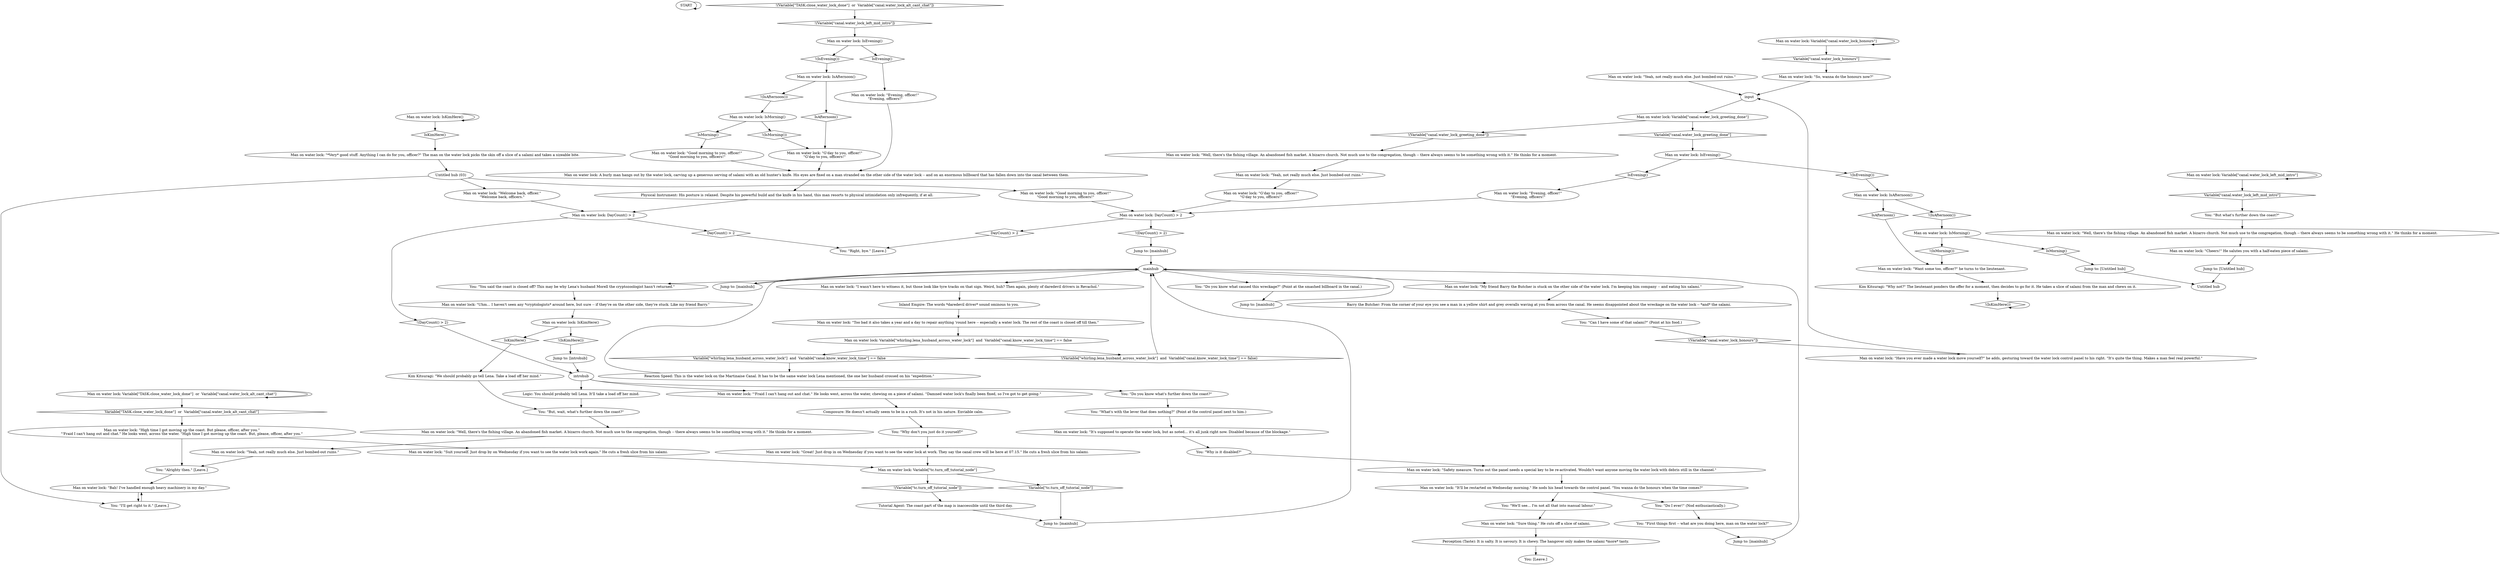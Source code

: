# CANAL / MAN ON WATER LOCK
# A man is eating salami on the water lock.
# ==================================================
digraph G {
	  0 [label="START"];
	  1 [label="input"];
	  2 [label="Untitled hub (03)"];
	  3 [label="Jump to: [introhub]"];
	  4 [label="Logic: You should probably tell Lena. It'll take a load off her mind."];
	  5 [label="You: \"Do you know what caused this wreckage?\" (Point at the smashed billboard in the canal.)"];
	  6 [label="You: \"Right, bye.\" [Leave.]"];
	  7 [label="Man on water lock: Variable[\"TASK.close_water_lock_done\"]  or  Variable[\"canal.water_lock_alt_cant_chat\"]"];
	  8 [label="Variable[\"TASK.close_water_lock_done\"]  or  Variable[\"canal.water_lock_alt_cant_chat\"]", shape=diamond];
	  9 [label="!(Variable[\"TASK.close_water_lock_done\"]  or  Variable[\"canal.water_lock_alt_cant_chat\"])", shape=diamond];
	  10 [label="Jump to: [Untitled hub]"];
	  11 [label="Man on water lock: \"Good morning to you, officer!\"\n\"Good morning to you, officers!\""];
	  12 [label="You: \"But what's further down the coast?\""];
	  13 [label="Man on water lock: \"Welcome back, officer.\"\n\"Welcome back, officers.\""];
	  14 [label="You: \"Why don't you just do it yourself?\""];
	  15 [label="Man on water lock: Variable[\"canal.water_lock_honours\"]"];
	  16 [label="Variable[\"canal.water_lock_honours\"]", shape=diamond];
	  17 [label="!(Variable[\"canal.water_lock_honours\"])", shape=diamond];
	  18 [label="Man on water lock: \"Sure thing.\" He cuts off a slice of salami."];
	  19 [label="Man on water lock: \"Suit yourself. Just drop by on Wednesday if you want to see the water lock work again.\" He cuts a fresh slice from his salami."];
	  20 [label="You: \"But, wait, what's further down the coast?\""];
	  21 [label="Jump to: [mainhub]"];
	  22 [label="Man on water lock: \"I wasn't here to witness it, but those look like tyre tracks on that sign. Weird, huh? Then again, plenty of daredevil drivers in Revachol.\""];
	  23 [label="You: \"Do you know what's further down the coast?\""];
	  24 [label="You: [Leave.]"];
	  25 [label="Man on water lock: IsKimHere()"];
	  26 [label="IsKimHere()", shape=diamond];
	  27 [label="!(IsKimHere())", shape=diamond];
	  28 [label="Jump to: [mainhub]"];
	  29 [label="Man on water lock: \"My friend Barry the Butcher is stuck on the other side of the water lock. I'm keeping him company -- and eating his salami.\""];
	  30 [label="You: \"You said the coast is closed off? This may be why Lena's husband Morell the cryptozoologist hasn't returned.\""];
	  31 [label="You: \"Can I have some of that salami?\" (Point at his food.)"];
	  32 [label="Man on water lock: \"*Very* good stuff. Anything I can do for you, officer?\" The man on the water lock picks the skin off a slice of a salami and takes a sizeable bite."];
	  33 [label="Man on water lock: \"Want some too, officer?\" he turns to the lieutenant."];
	  34 [label="Man on water lock: \"G'day to you, officer!\"\n\"G'day to you, officers!\""];
	  35 [label="Jump to: [mainhub]"];
	  36 [label="You: \"What's with the lever that does nothing?\" (Point at the control panel next to him.)"];
	  37 [label="Man on water lock: \"Well, there's the fishing village. An abandoned fish market. A bizarro church. Not much use to the congregation, though -- there always seems to be something wrong with it.\" He thinks for a moment."];
	  38 [label="Man on water lock: Variable[\"canal.water_lock_left_mid_intro\"]"];
	  39 [label="Variable[\"canal.water_lock_left_mid_intro\"]", shape=diamond];
	  40 [label="!(Variable[\"canal.water_lock_left_mid_intro\"])", shape=diamond];
	  41 [label="Man on water lock: \"'Fraid I can't hang out and chat.\" He looks west, across the water, chewing on a piece of salami. \"Damned water lock's finally been fixed, so I've got to get going.\""];
	  42 [label="You: \"First things first -- what are you doing here, man on the water lock?\""];
	  43 [label="Man on water lock: \"Great! Just drop in on Wednesday if you want to see the water lock at work. They say the canal crew will be here at 07.15.\" He cuts a fresh slice from his salami."];
	  44 [label="Man on water lock: \"Bah! I've handled enough heavy machinery in my day.\""];
	  45 [label="Man on water lock: \"Cheers!\" He salutes you with a half-eaten piece of salami."];
	  46 [label="Man on water lock: \"Yeah, not really much else. Just bombed-out ruins.\""];
	  47 [label="Jump to: [Untitled hub]"];
	  48 [label="Man on water lock: \"So, wanna do the honours now?\""];
	  49 [label="You: \"Alrighty then.\" [Leave.]"];
	  50 [label="Man on water lock: \"Uhm... I haven't seen any *cryptologists* around here, but sure -- if they're on the other side, they're stuck. Like my friend Barry.\""];
	  51 [label="Man on water lock: Variable[\"canal.water_lock_greeting_done\"]"];
	  52 [label="Variable[\"canal.water_lock_greeting_done\"]", shape=diamond];
	  53 [label="!(Variable[\"canal.water_lock_greeting_done\"])", shape=diamond];
	  54 [label="Kim Kitsuragi: \"Why not?\" The lieutenant ponders the offer for a moment, then decides to go for it. He takes a slice of salami from the man and chews on it."];
	  55 [label="Man on water lock: IsAfternoon()"];
	  56 [label="IsAfternoon()", shape=diamond];
	  57 [label="!(IsAfternoon())", shape=diamond];
	  58 [label="Man on water lock: IsEvening()"];
	  59 [label="IsEvening()", shape=diamond];
	  60 [label="!(IsEvening())", shape=diamond];
	  61 [label="You: \"We'll see... I'm not all that into manual labour.\""];
	  62 [label="Jump to: [mainhub]"];
	  63 [label="Man on water lock: \"G'day to you, officer!\"\n\"G'day to you, officers!\""];
	  64 [label="Man on water lock: \"Good morning to you, officer!\"\n\"Good morning to you, officers!\""];
	  65 [label="Man on water lock: \"It'll be restarted on Wednesday morning.\" He nods his head towards the control panel. \"You wanna do the honours when the time comes?\""];
	  66 [label="Man on water lock: \"Safety measure. Turns out the panel needs a special key to be re-activated. Wouldn't want anyone moving the water lock with debris still in the channel.\""];
	  67 [label="Man on water lock: DayCount() > 2"];
	  68 [label="DayCount() > 2", shape=diamond];
	  69 [label="!(DayCount() > 2)", shape=diamond];
	  70 [label="Reaction Speed: This is the water lock on the Martinaise Canal. It has to be the same water lock Lena mentioned, the one her husband crossed on his \"expedition.\""];
	  71 [label="introhub"];
	  72 [label="Physical Instrument: His posture is relaxed. Despite his powerful build and the knife in his hand, this man resorts to physical intimidation only infrequently, if at all."];
	  73 [label="Man on water lock: DayCount() > 2"];
	  74 [label="DayCount() > 2", shape=diamond];
	  75 [label="!(DayCount() > 2)", shape=diamond];
	  76 [label="Man on water lock: \"High time I got moving up the coast. But please, officer, after you.\"\n\"'Fraid I can't hang out and chat.\" He looks west, across the water. \"High time I got moving up the coast. But, please, officer, after you.\""];
	  77 [label="Man on water lock: \"Too bad it also takes a year and a day to repair anything 'round here -- especially a water lock. The rest of the coast is closed off till then.\""];
	  78 [label="Man on water lock: \"Yeah, not really much else. Just bombed-out ruins.\""];
	  79 [label="Perception (Taste): It is salty. It is savoury. It is chewy. The hangover only makes the salami *more* tasty."];
	  80 [label="Man on water lock: IsMorning()"];
	  81 [label="IsMorning()", shape=diamond];
	  82 [label="!(IsMorning())", shape=diamond];
	  83 [label="Man on water lock: \"It's supposed to operate the water lock, but as noted... it's all junk right now. Disabled because of the blockage.\""];
	  84 [label="Man on water lock: \"Have you ever made a water lock move yourself?\" he adds, gesturing toward the water lock control panel to his right. \"It's quite the thing. Makes a man feel real powerful.\""];
	  85 [label="Man on water lock: \"Yeah, not really much else. Just bombed-out ruins.\""];
	  86 [label="Man on water lock: IsKimHere()"];
	  87 [label="IsKimHere()", shape=diamond];
	  88 [label="!(IsKimHere())", shape=diamond];
	  89 [label="Man on water lock: A burly man hangs out by the water lock, carving up a generous serving of salami with an old hunter's knife. His eyes are fixed on a man stranded on the other side of the water lock -- and on an enormous billboard that has fallen down into the canal between them."];
	  90 [label="Man on water lock: Variable[\"tc.turn_off_tutorial_node\"]"];
	  91 [label="Variable[\"tc.turn_off_tutorial_node\"]", shape=diamond];
	  92 [label="!(Variable[\"tc.turn_off_tutorial_node\"])", shape=diamond];
	  93 [label="Man on water lock: IsAfternoon()"];
	  94 [label="IsAfternoon()", shape=diamond];
	  95 [label="!(IsAfternoon())", shape=diamond];
	  96 [label="Jump to: [mainhub]"];
	  97 [label="You: \"I'll get right to it.\" [Leave.]"];
	  98 [label="Man on water lock: \"Well, there's the fishing village. An abandoned fish market. A bizarro church. Not much use to the congregation, though -- there always seems to be something wrong with it.\" He thinks for a moment."];
	  99 [label="Kim Kitsuragi: \"We should probably go tell Lena. Take a load off her mind.\""];
	  100 [label="Man on water lock: Variable[\"whirling.lena_husband_across_water_lock\"]  and  Variable[\"canal.know_water_lock_time\"] == false"];
	  101 [label="Variable[\"whirling.lena_husband_across_water_lock\"]  and  Variable[\"canal.know_water_lock_time\"] == false", shape=diamond];
	  102 [label="!(Variable[\"whirling.lena_husband_across_water_lock\"]  and  Variable[\"canal.know_water_lock_time\"] == false)", shape=diamond];
	  103 [label="Composure: He doesn't actually seem to be in a rush. It's not in his nature. Enviable calm."];
	  104 [label="Man on water lock: IsMorning()"];
	  105 [label="IsMorning()", shape=diamond];
	  106 [label="!(IsMorning())", shape=diamond];
	  107 [label="Inland Empire: The words *daredevil driver* sound ominous to you."];
	  108 [label="Man on water lock: \"Evening, officer!\"\n\"Evening, officers!\""];
	  109 [label="Untitled hub"];
	  110 [label="Man on water lock: \"Well, there's the fishing village. An abandoned fish market. A bizarro church. Not much use to the congregation, though -- there always seems to be something wrong with it.\" He thinks for a moment."];
	  111 [label="mainhub"];
	  112 [label="You: \"Why is it disabled?\""];
	  113 [label="Tutorial Agent: The coast part of the map is inaccessible until the third day."];
	  114 [label="Barry the Butcher: From the corner of your eye you see a man in a yellow shirt and grey overalls waving at you from across the canal. He seems disappointed about the wreckage on the water lock -- *and* the salami."];
	  115 [label="Man on water lock: IsEvening()"];
	  116 [label="IsEvening()", shape=diamond];
	  117 [label="!(IsEvening())", shape=diamond];
	  118 [label="Man on water lock: \"Evening, officer!\"\n\"Evening, officers!\""];
	  119 [label="You: \"Do I ever!\" (Nod enthusiastically.)"];
	  0 -> 0
	  1 -> 51
	  2 -> 97
	  2 -> 11
	  2 -> 13
	  3 -> 71
	  4 -> 20
	  5 -> 21
	  7 -> 8
	  7 -> 7
	  8 -> 76
	  9 -> 40
	  10 -> 109
	  11 -> 73
	  12 -> 110
	  13 -> 67
	  14 -> 43
	  15 -> 16
	  15 -> 15
	  16 -> 48
	  17 -> 84
	  18 -> 79
	  19 -> 90
	  20 -> 98
	  21 -> 111
	  22 -> 107
	  23 -> 36
	  25 -> 25
	  25 -> 26
	  26 -> 32
	  27 -> 27
	  28 -> 111
	  29 -> 114
	  30 -> 50
	  31 -> 17
	  32 -> 2
	  33 -> 54
	  34 -> 73
	  35 -> 111
	  36 -> 83
	  37 -> 78
	  38 -> 38
	  38 -> 39
	  39 -> 12
	  40 -> 58
	  41 -> 103
	  42 -> 28
	  43 -> 90
	  44 -> 97
	  45 -> 47
	  46 -> 1
	  47 -> 109
	  48 -> 1
	  49 -> 44
	  50 -> 86
	  51 -> 52
	  51 -> 53
	  52 -> 115
	  53 -> 37
	  54 -> 27
	  55 -> 56
	  55 -> 57
	  56 -> 63
	  57 -> 104
	  58 -> 59
	  58 -> 60
	  59 -> 118
	  60 -> 55
	  61 -> 18
	  62 -> 111
	  63 -> 89
	  64 -> 89
	  65 -> 61
	  65 -> 119
	  66 -> 65
	  67 -> 68
	  67 -> 69
	  68 -> 6
	  69 -> 71
	  70 -> 111
	  71 -> 41
	  71 -> 4
	  71 -> 23
	  72 -> 67
	  73 -> 74
	  73 -> 75
	  74 -> 6
	  75 -> 96
	  76 -> 49
	  76 -> 19
	  77 -> 100
	  78 -> 34
	  79 -> 24
	  80 -> 81
	  80 -> 82
	  81 -> 10
	  82 -> 33
	  83 -> 112
	  84 -> 1
	  85 -> 49
	  86 -> 88
	  86 -> 87
	  87 -> 99
	  88 -> 3
	  89 -> 72
	  90 -> 91
	  90 -> 92
	  91 -> 62
	  92 -> 113
	  93 -> 94
	  93 -> 95
	  94 -> 33
	  95 -> 80
	  96 -> 111
	  97 -> 44
	  98 -> 85
	  99 -> 20
	  100 -> 101
	  100 -> 102
	  101 -> 70
	  102 -> 111
	  103 -> 14
	  104 -> 105
	  104 -> 106
	  105 -> 64
	  106 -> 63
	  107 -> 77
	  108 -> 73
	  110 -> 45
	  111 -> 35
	  111 -> 5
	  111 -> 22
	  111 -> 29
	  111 -> 30
	  112 -> 66
	  113 -> 62
	  114 -> 31
	  115 -> 116
	  115 -> 117
	  116 -> 108
	  117 -> 93
	  118 -> 89
	  119 -> 42
}

